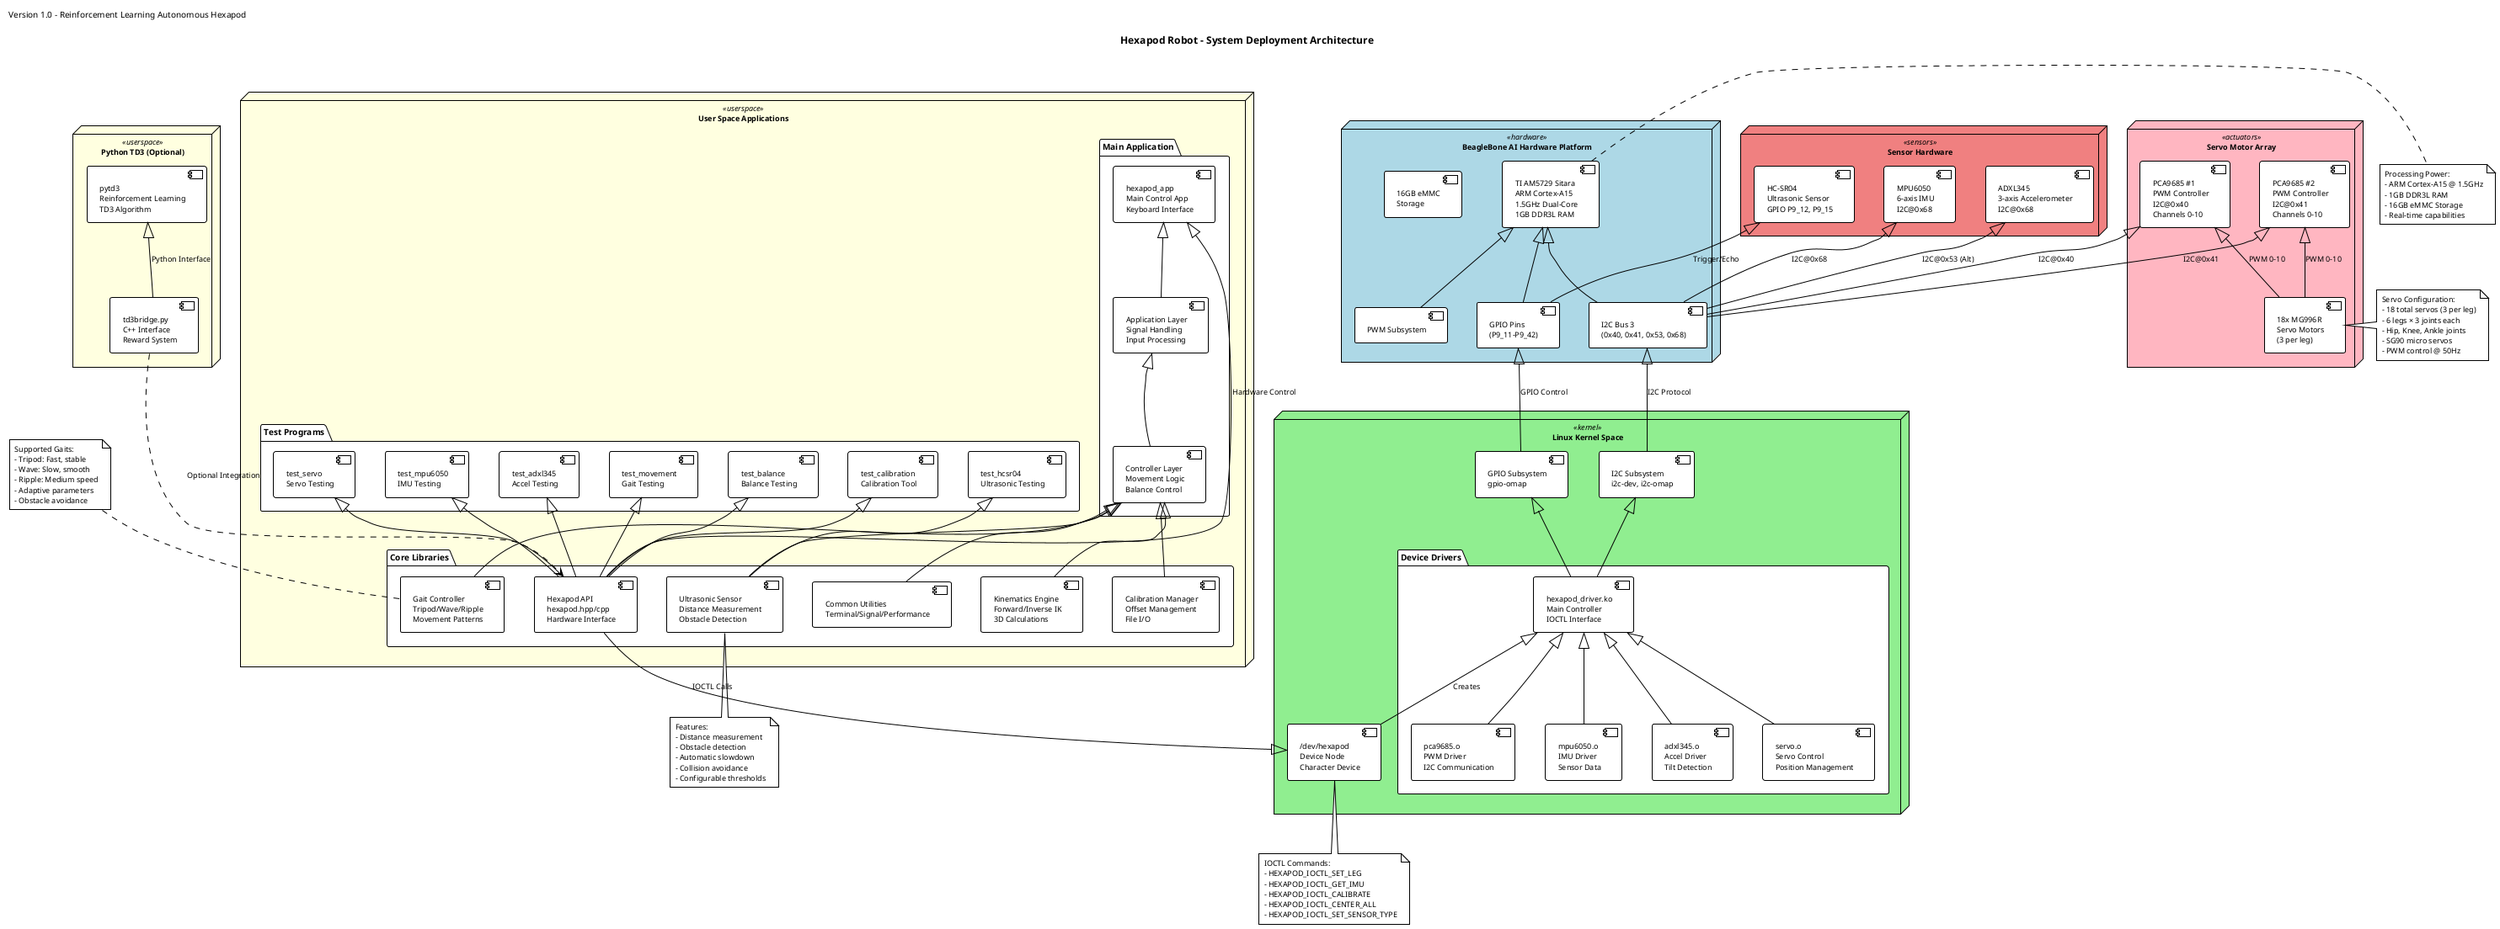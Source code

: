 /'
 * Hexapod Project - A Reinforcement Learning-based Autonomous Hexapod
 * Copyright (C) 2025  Nguyen Trong Phuc
 *
 * This program is free software; you can redistribute it and/or modify
 * it under the terms of the GNU General Public License as published by
 * the Free Software Foundation; either version 2 of the License, or
 * (at your option) any later version.
 *
 * This program is distributed in the hope that it will be useful,
 * but WITHOUT ANY WARRANTY; without even the implied warranty of
 * MERCHANTABILITY or FITNESS FOR A PARTICULAR PURPOSE.  See the
 * GNU General Public License for more details.
 *
 * You should have received a copy of the GNU General Public License
 * along with this program; if not, write to the Free Software Foundation,
 * Inc., 51 Franklin Street, Fifth Floor, Boston, MA 02110-1301 USA.
 '/

@startuml deployment
!define RECTANGLE class
!theme plain
skinparam page {
    size A4
    margin 10mm
}
skinparam defaultFontSize 9
skinparam classFontSize 8
skinparam packageFontSize 10
skinparam titleFontSize 12

title Hexapod Robot - System Deployment Architecture
left header Version 1.0 - Reinforcement Learning Autonomous Hexapod
right header BeagleBone AI Platform

' Define colors for different layers
skinparam node {
    BackgroundColor<<hardware>> LightBlue
    BackgroundColor<<kernel>> LightGreen
    BackgroundColor<<userspace>> LightYellow
    BackgroundColor<<sensors>> LightCoral
    BackgroundColor<<actuators>> LightPink
}

' Hardware Layer
node "BeagleBone AI Hardware Platform" <<hardware>> {
    component "TI AM5729 Sitara\nARM Cortex-A15\n1.5GHz Dual-Core\n1GB DDR3L RAM" as processor
    component "16GB eMMC\nStorage" as storage
    component "I2C Bus 3\n(0x40, 0x41, 0x53, 0x68)" as i2c_bus
    component "GPIO Pins\n(P9_11-P9_42)" as gpio_pins
    component "PWM Subsystem" as pwm_sys
}

' Sensor Hardware
node "Sensor Hardware" <<sensors>> {
    component "MPU6050\n6-axis IMU\nI2C@0x68" as mpu6050_hw
    component "ADXL345\n3-axis Accelerometer\nI2C@0x68" as adxl345_hw
    component "HC-SR04\nUltrasonic Sensor\nGPIO P9_12, P9_15" as ultrasonic_hw
}

' Actuator Hardware
node "Servo Motor Array" <<actuators>> {
    component "PCA9685 #1\nPWM Controller\nI2C@0x40\nChannels 0-10" as pca9685_1
    component "PCA9685 #2\nPWM Controller\nI2C@0x41\nChannels 0-10" as pca9685_2
    component "18x MG996R\nServo Motors\n(3 per leg)" as servos
}

' Kernel Space
node "Linux Kernel Space" <<kernel>> {
    package "Device Drivers" {
        component "hexapod_driver.ko\nMain Controller\nIOCTL Interface" as hexapod_driver
        component "pca9685.o\nPWM Driver\nI2C Communication" as pca9685_driver
        component "mpu6050.o\nIMU Driver\nSensor Data" as mpu6050_driver
        component "adxl345.o\nAccel Driver\nTilt Detection" as adxl345_driver
        component "servo.o\nServo Control\nPosition Management" as servo_driver
    }
    
    component "/dev/hexapod\nDevice Node\nCharacter Device" as device_node
    component "I2C Subsystem\ni2c-dev, i2c-omap" as i2c_subsystem
    component "GPIO Subsystem\ngpio-omap" as gpio_subsystem
}

' User Space Applications
node "User Space Applications" <<userspace>> {
    package "Main Application" {
        component "hexapod_app\nMain Control App\nKeyboard Interface" as main_app
        component "Application Layer\nSignal Handling\nInput Processing" as app_layer
        component "Controller Layer\nMovement Logic\nBalance Control" as controller_layer
    }
    
    package "Test Programs" {
        component "test_servo\nServo Testing" as test_servo
        component "test_mpu6050\nIMU Testing" as test_mpu6050
        component "test_adxl345\nAccel Testing" as test_adxl345
        component "test_movement\nGait Testing" as test_movement
        component "test_balance\nBalance Testing" as test_balance
        component "test_calibration\nCalibration Tool" as test_calibration
        component "test_hcsr04\nUltrasonic Testing" as test_hcsr04
    }
    
    package "Core Libraries" {
        component "Hexapod API\nhexapod.hpp/cpp\nHardware Interface" as hexapod_api
        component "Kinematics Engine\nForward/Inverse IK\n3D Calculations" as kinematics
        component "Gait Controller\nTripod/Wave/Ripple\nMovement Patterns" as gait_controller
        component "Calibration Manager\nOffset Management\nFile I/O" as calibration
        component "Ultrasonic Sensor\nDistance Measurement\nObstacle Detection" as ultrasonic_api
        component "Common Utilities\nTerminal/Signal/Performance" as common_utils
    }
}

' Optional Python Layer
node "Python TD3 (Optional)" <<userspace>> {
    component "pytd3\nReinforcement Learning\nTD3 Algorithm" as pytd3
    component "td3bridge.py\nC++ Interface\nReward System" as td3bridge
}

' Connections - Hardware to Kernel
processor <|-- i2c_bus
processor <|-- gpio_pins
processor <|-- pwm_sys
i2c_bus <|-- i2c_subsystem : "I2C Protocol"
gpio_pins <|-- gpio_subsystem : "GPIO Control"

' Sensor Connections
mpu6050_hw <|-- i2c_bus : "I2C@0x68"
adxl345_hw <|-- i2c_bus : "I2C@0x53 (Alt)"
ultrasonic_hw <|-- gpio_pins : "Trigger/Echo"

' Actuator Connections
pca9685_1 <|-- i2c_bus : "I2C@0x40"
pca9685_2 <|-- i2c_bus : "I2C@0x41"
pca9685_1 <|-- servos : "PWM 0-10"
pca9685_2 <|-- servos : "PWM 0-10"

' Kernel Driver Connections
i2c_subsystem <|-- hexapod_driver
hexapod_driver <|-- pca9685_driver
hexapod_driver <|-- mpu6050_driver
hexapod_driver <|-- adxl345_driver
gpio_subsystem <|-- hexapod_driver
hexapod_driver <|-- servo_driver
hexapod_driver <|-- device_node : "Creates"

' User Space to Kernel
hexapod_api --|>  device_node : "IOCTL Calls"
main_app <|-- hexapod_api : "Hardware Control"
test_servo <|-- hexapod_api
test_mpu6050 <|-- hexapod_api
test_adxl345 <|-- hexapod_api
test_movement <|-- hexapod_api
test_balance <|-- hexapod_api
test_calibration <|-- hexapod_api
test_hcsr04 <|-- ultrasonic_api

' Application Layer Dependencies
app_layer <|-- controller_layer
controller_layer <|-- gait_controller
controller_layer <|-- kinematics
controller_layer <|-- calibration
controller_layer <|-- ultrasonic_api
controller_layer <|-- common_utils
main_app <|-- app_layer

' Python Integration (Optional)
pytd3 <|-- td3bridge : "Python Interface"
td3bridge -.-> hexapod_api : "Optional Integration"

' Notes with technical details
note right of processor
  Processing Power:
  - ARM Cortex-A15 @ 1.5GHz
  - 1GB DDR3L RAM
  - 16GB eMMC Storage
  - Real-time capabilities
end note

note left of servos
  Servo Configuration:
  - 18 total servos (3 per leg)
  - 6 legs × 3 joints each
  - Hip, Knee, Ankle joints
  - SG90 micro servos
  - PWM control @ 50Hz
end note

note bottom of device_node
  IOCTL Commands:
  - HEXAPOD_IOCTL_SET_LEG
  - HEXAPOD_IOCTL_GET_IMU
  - HEXAPOD_IOCTL_CALIBRATE
  - HEXAPOD_IOCTL_CENTER_ALL
  - HEXAPOD_IOCTL_SET_SENSOR_TYPE
end note

note top of gait_controller
  Supported Gaits:
  - Tripod: Fast, stable
  - Wave: Slow, smooth
  - Ripple: Medium speed
  - Adaptive parameters
  - Obstacle avoidance
end note

note bottom of ultrasonic_api
  Features:
  - Distance measurement
  - Obstacle detection
  - Automatic slowdown
  - Collision avoidance
  - Configurable thresholds
end note

@enduml